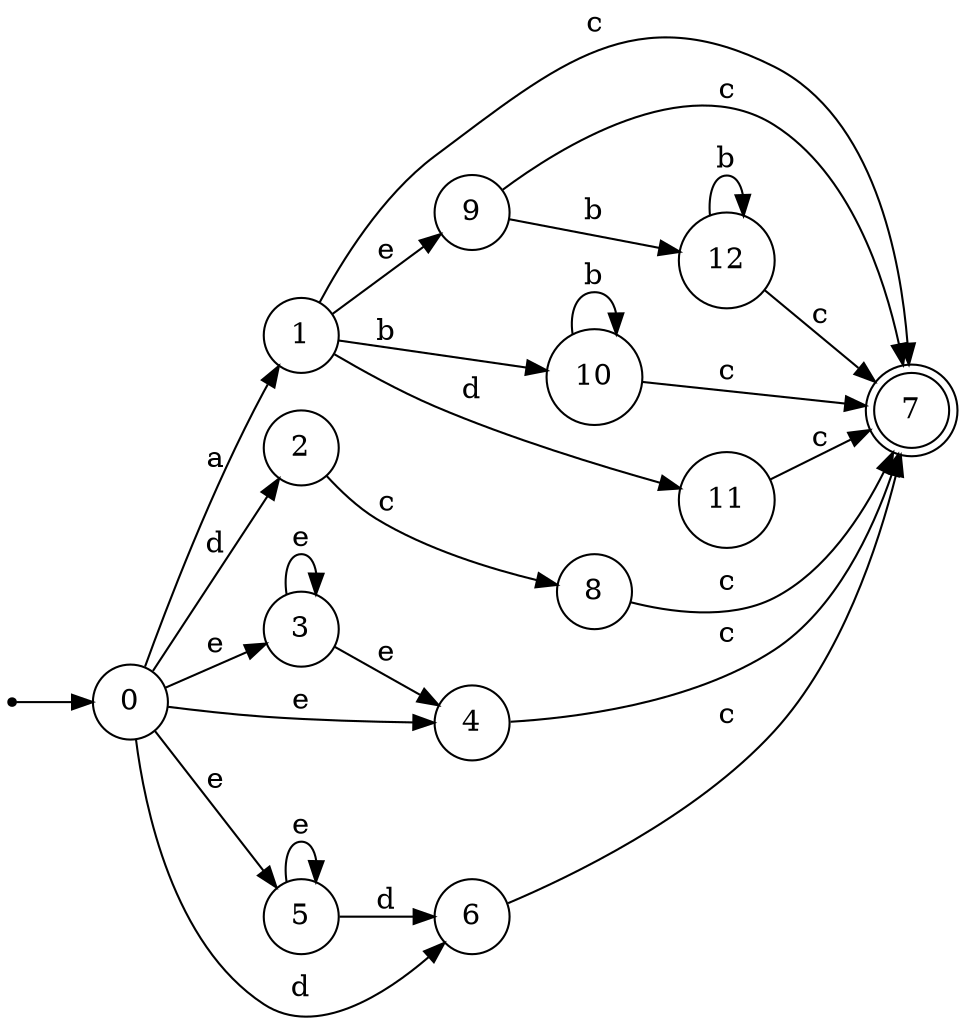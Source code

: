 digraph finite_state_machine {
rankdir=LR;
size="20,20";
node [shape = point]; "dummy0"
node [shape = circle]; "0";
"dummy0" -> "0";
node [shape = circle]; "1";
node [shape = circle]; "2";
node [shape = circle]; "3";
node [shape = circle]; "4";
node [shape = circle]; "5";
node [shape = circle]; "6";
node [shape = doublecircle]; "7";node [shape = circle]; "8";
node [shape = circle]; "9";
node [shape = circle]; "10";
node [shape = circle]; "11";
node [shape = circle]; "12";
"0" -> "1" [label = "a"];
 "0" -> "2" [label = "d"];
 "0" -> "6" [label = "d"];
 "0" -> "3" [label = "e"];
 "0" -> "4" [label = "e"];
 "0" -> "5" [label = "e"];
 "6" -> "7" [label = "c"];
 "5" -> "5" [label = "e"];
 "5" -> "6" [label = "d"];
 "4" -> "7" [label = "c"];
 "3" -> "3" [label = "e"];
 "3" -> "4" [label = "e"];
 "2" -> "8" [label = "c"];
 "8" -> "7" [label = "c"];
 "1" -> "9" [label = "e"];
 "1" -> "10" [label = "b"];
 "1" -> "11" [label = "d"];
 "1" -> "7" [label = "c"];
 "11" -> "7" [label = "c"];
 "10" -> "10" [label = "b"];
 "10" -> "7" [label = "c"];
 "9" -> "12" [label = "b"];
 "9" -> "7" [label = "c"];
 "12" -> "12" [label = "b"];
 "12" -> "7" [label = "c"];
 }
